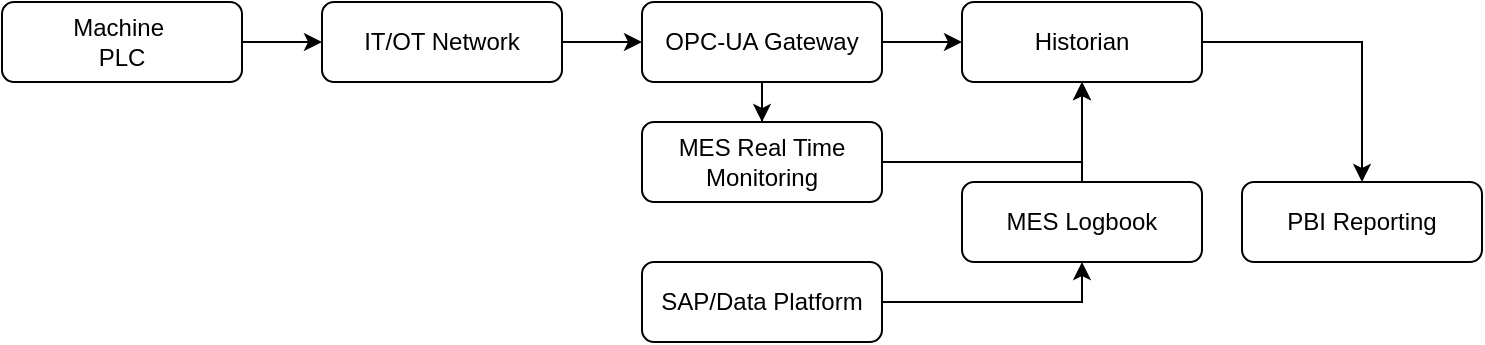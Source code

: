 <mxfile version="26.0.5">
  <diagram id="C5RBs43oDa-KdzZeNtuy" name="Page-1">
    <mxGraphModel dx="1426" dy="797" grid="1" gridSize="10" guides="1" tooltips="1" connect="1" arrows="1" fold="1" page="1" pageScale="1" pageWidth="827" pageHeight="1169" math="0" shadow="0">
      <root>
        <mxCell id="WIyWlLk6GJQsqaUBKTNV-0" />
        <mxCell id="WIyWlLk6GJQsqaUBKTNV-1" parent="WIyWlLk6GJQsqaUBKTNV-0" />
        <mxCell id="TbsUct7EiTZsdgowkQOp-3" value="" style="edgeStyle=orthogonalEdgeStyle;rounded=0;orthogonalLoop=1;jettySize=auto;html=1;" edge="1" parent="WIyWlLk6GJQsqaUBKTNV-1" source="WIyWlLk6GJQsqaUBKTNV-3" target="TbsUct7EiTZsdgowkQOp-0">
          <mxGeometry relative="1" as="geometry" />
        </mxCell>
        <mxCell id="WIyWlLk6GJQsqaUBKTNV-3" value="Machine&amp;nbsp;&lt;div&gt;PLC&lt;/div&gt;" style="rounded=1;whiteSpace=wrap;html=1;fontSize=12;glass=0;strokeWidth=1;shadow=0;" parent="WIyWlLk6GJQsqaUBKTNV-1" vertex="1">
          <mxGeometry x="40" y="40" width="120" height="40" as="geometry" />
        </mxCell>
        <mxCell id="TbsUct7EiTZsdgowkQOp-2" value="" style="edgeStyle=orthogonalEdgeStyle;rounded=0;orthogonalLoop=1;jettySize=auto;html=1;" edge="1" parent="WIyWlLk6GJQsqaUBKTNV-1" source="TbsUct7EiTZsdgowkQOp-0" target="TbsUct7EiTZsdgowkQOp-1">
          <mxGeometry relative="1" as="geometry" />
        </mxCell>
        <mxCell id="TbsUct7EiTZsdgowkQOp-0" value="IT/OT Ne&lt;span style=&quot;background-color: transparent; color: light-dark(rgb(0, 0, 0), rgb(255, 255, 255));&quot;&gt;twork&lt;/span&gt;" style="rounded=1;whiteSpace=wrap;html=1;fontSize=12;glass=0;strokeWidth=1;shadow=0;" vertex="1" parent="WIyWlLk6GJQsqaUBKTNV-1">
          <mxGeometry x="200" y="40" width="120" height="40" as="geometry" />
        </mxCell>
        <mxCell id="TbsUct7EiTZsdgowkQOp-6" value="" style="edgeStyle=orthogonalEdgeStyle;rounded=0;orthogonalLoop=1;jettySize=auto;html=1;" edge="1" parent="WIyWlLk6GJQsqaUBKTNV-1" source="TbsUct7EiTZsdgowkQOp-1" target="TbsUct7EiTZsdgowkQOp-5">
          <mxGeometry relative="1" as="geometry" />
        </mxCell>
        <mxCell id="TbsUct7EiTZsdgowkQOp-16" value="" style="edgeStyle=orthogonalEdgeStyle;rounded=0;orthogonalLoop=1;jettySize=auto;html=1;" edge="1" parent="WIyWlLk6GJQsqaUBKTNV-1" source="TbsUct7EiTZsdgowkQOp-1" target="TbsUct7EiTZsdgowkQOp-15">
          <mxGeometry relative="1" as="geometry" />
        </mxCell>
        <mxCell id="TbsUct7EiTZsdgowkQOp-1" value="OPC-UA Gateway" style="rounded=1;whiteSpace=wrap;html=1;fontSize=12;glass=0;strokeWidth=1;shadow=0;" vertex="1" parent="WIyWlLk6GJQsqaUBKTNV-1">
          <mxGeometry x="360" y="40" width="120" height="40" as="geometry" />
        </mxCell>
        <mxCell id="TbsUct7EiTZsdgowkQOp-21" style="edgeStyle=orthogonalEdgeStyle;rounded=0;orthogonalLoop=1;jettySize=auto;html=1;entryX=0.5;entryY=0;entryDx=0;entryDy=0;" edge="1" parent="WIyWlLk6GJQsqaUBKTNV-1" source="TbsUct7EiTZsdgowkQOp-5" target="TbsUct7EiTZsdgowkQOp-20">
          <mxGeometry relative="1" as="geometry" />
        </mxCell>
        <mxCell id="TbsUct7EiTZsdgowkQOp-5" value="Historian" style="rounded=1;whiteSpace=wrap;html=1;fontSize=12;glass=0;strokeWidth=1;shadow=0;" vertex="1" parent="WIyWlLk6GJQsqaUBKTNV-1">
          <mxGeometry x="520" y="40" width="120" height="40" as="geometry" />
        </mxCell>
        <mxCell id="TbsUct7EiTZsdgowkQOp-19" value="" style="edgeStyle=orthogonalEdgeStyle;rounded=0;orthogonalLoop=1;jettySize=auto;html=1;" edge="1" parent="WIyWlLk6GJQsqaUBKTNV-1" source="TbsUct7EiTZsdgowkQOp-14" target="TbsUct7EiTZsdgowkQOp-5">
          <mxGeometry relative="1" as="geometry" />
        </mxCell>
        <mxCell id="TbsUct7EiTZsdgowkQOp-14" value="MES Logbook" style="rounded=1;whiteSpace=wrap;html=1;fontSize=12;glass=0;strokeWidth=1;shadow=0;" vertex="1" parent="WIyWlLk6GJQsqaUBKTNV-1">
          <mxGeometry x="520" y="130" width="120" height="40" as="geometry" />
        </mxCell>
        <mxCell id="TbsUct7EiTZsdgowkQOp-22" style="edgeStyle=orthogonalEdgeStyle;rounded=0;orthogonalLoop=1;jettySize=auto;html=1;entryX=0.5;entryY=1;entryDx=0;entryDy=0;" edge="1" parent="WIyWlLk6GJQsqaUBKTNV-1" source="TbsUct7EiTZsdgowkQOp-15" target="TbsUct7EiTZsdgowkQOp-5">
          <mxGeometry relative="1" as="geometry" />
        </mxCell>
        <mxCell id="TbsUct7EiTZsdgowkQOp-15" value="MES Real Time Monitoring" style="rounded=1;whiteSpace=wrap;html=1;fontSize=12;glass=0;strokeWidth=1;shadow=0;" vertex="1" parent="WIyWlLk6GJQsqaUBKTNV-1">
          <mxGeometry x="360" y="100" width="120" height="40" as="geometry" />
        </mxCell>
        <mxCell id="TbsUct7EiTZsdgowkQOp-18" style="edgeStyle=orthogonalEdgeStyle;rounded=0;orthogonalLoop=1;jettySize=auto;html=1;entryX=0.5;entryY=1;entryDx=0;entryDy=0;" edge="1" parent="WIyWlLk6GJQsqaUBKTNV-1" source="TbsUct7EiTZsdgowkQOp-17" target="TbsUct7EiTZsdgowkQOp-14">
          <mxGeometry relative="1" as="geometry" />
        </mxCell>
        <mxCell id="TbsUct7EiTZsdgowkQOp-17" value="SAP/Data Platform" style="rounded=1;whiteSpace=wrap;html=1;fontSize=12;glass=0;strokeWidth=1;shadow=0;" vertex="1" parent="WIyWlLk6GJQsqaUBKTNV-1">
          <mxGeometry x="360" y="170" width="120" height="40" as="geometry" />
        </mxCell>
        <mxCell id="TbsUct7EiTZsdgowkQOp-20" value="PBI Reporting" style="rounded=1;whiteSpace=wrap;html=1;fontSize=12;glass=0;strokeWidth=1;shadow=0;" vertex="1" parent="WIyWlLk6GJQsqaUBKTNV-1">
          <mxGeometry x="660" y="130" width="120" height="40" as="geometry" />
        </mxCell>
      </root>
    </mxGraphModel>
  </diagram>
</mxfile>
